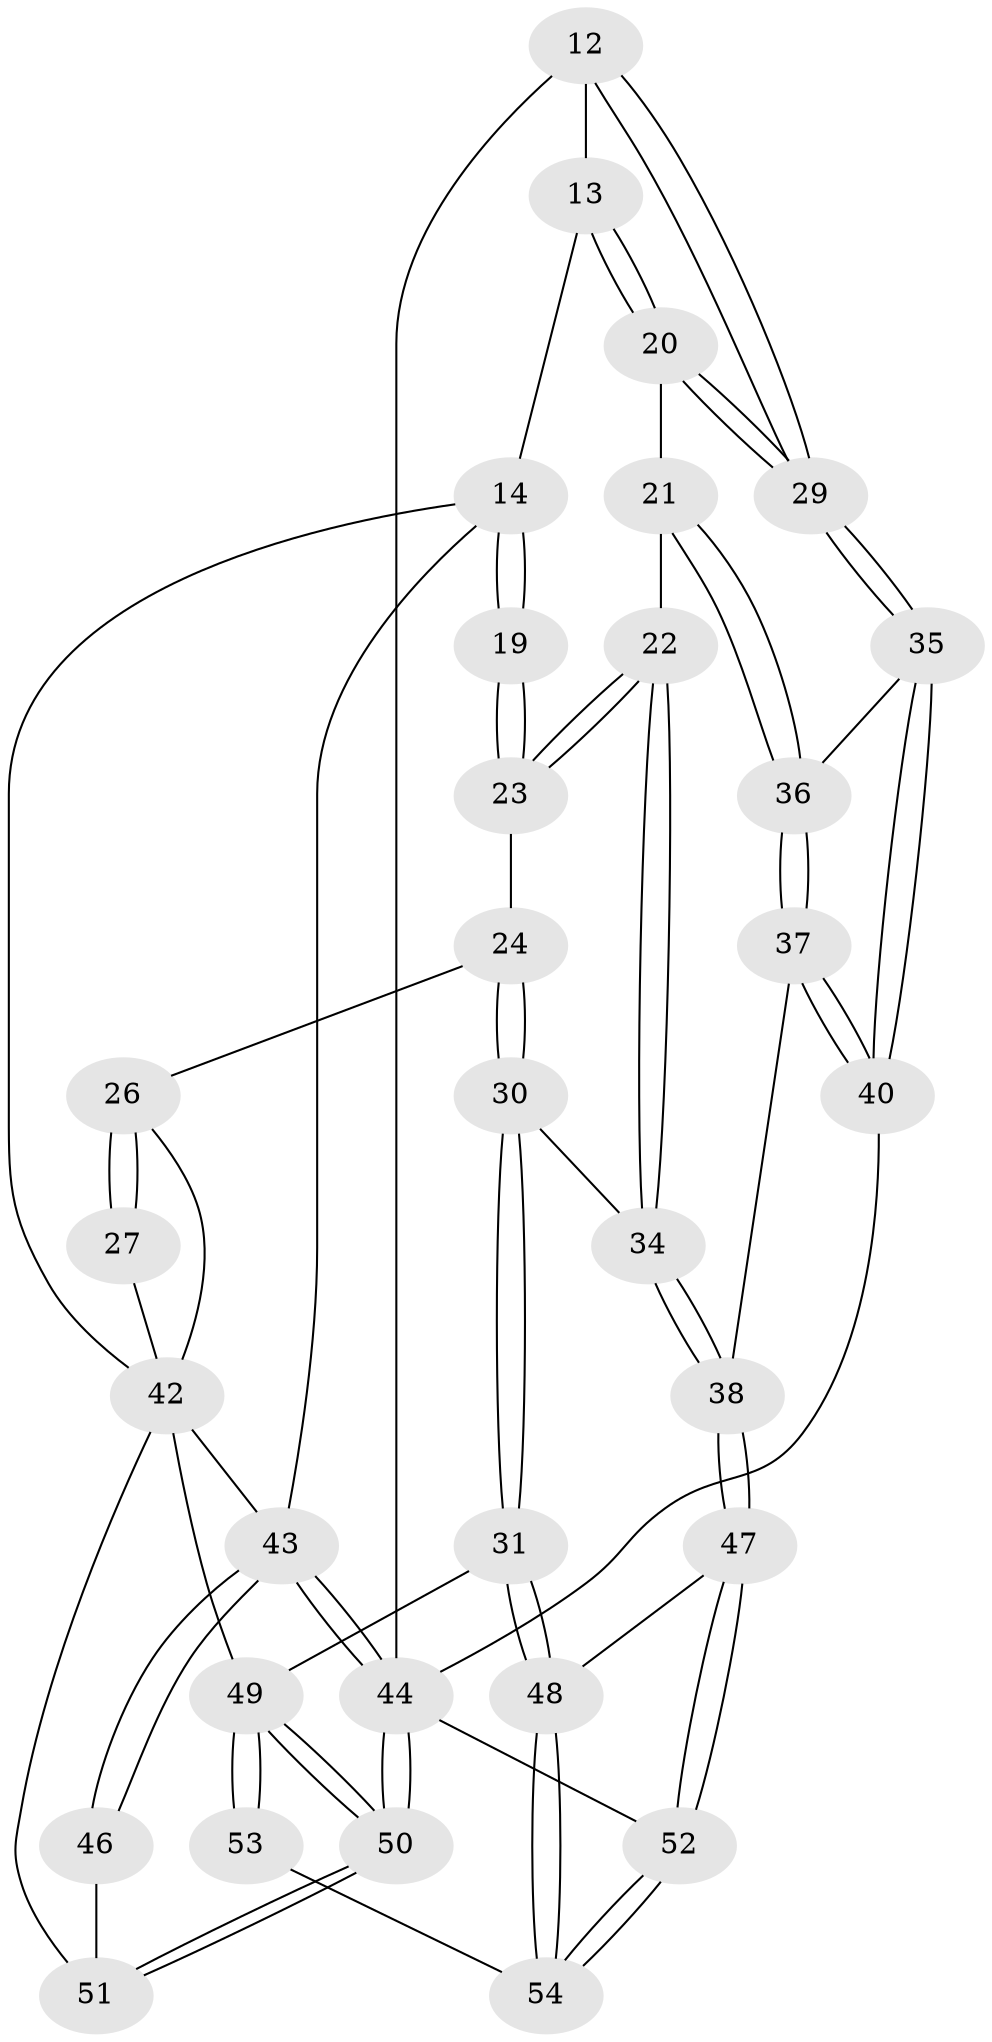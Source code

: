 // original degree distribution, {3: 0.037037037037037035, 4: 0.24074074074074073, 5: 0.5185185185185185, 6: 0.2037037037037037}
// Generated by graph-tools (version 1.1) at 2025/06/03/04/25 22:06:36]
// undirected, 32 vertices, 77 edges
graph export_dot {
graph [start="1"]
  node [color=gray90,style=filled];
  12 [pos="+1+0",super="+3"];
  13 [pos="+0.7989610729993301+0.3343170738955367",super="+9"];
  14 [pos="+0.25854158913055153+0.2458427494054067",super="+7+10"];
  19 [pos="+0.5120927711316172+0.3363578078459407"];
  20 [pos="+0.7937569183440917+0.383704762200818"];
  21 [pos="+0.7842032940150726+0.402231250844574"];
  22 [pos="+0.7213525926749691+0.43899530781059476"];
  23 [pos="+0.5146928040876817+0.3638123098563211"];
  24 [pos="+0.4556339123827885+0.426977230709605"];
  26 [pos="+0.253683947543392+0.33319745504647824",super="+25"];
  27 [pos="+0.3309295192601824+0.5041812691046943"];
  29 [pos="+1+0.40143581768812536"];
  30 [pos="+0.4904050871261642+0.573183682721229"];
  31 [pos="+0.3202125367583327+0.7429199280709594"];
  34 [pos="+0.6624089982893167+0.6194939449752928"];
  35 [pos="+1+0.5404991108805763"];
  36 [pos="+0.9007237993246691+0.5388066368952059"];
  37 [pos="+0.8370767934927926+0.7405527519475043"];
  38 [pos="+0.7042395574787913+0.7430871166602632"];
  40 [pos="+1+0.946965067402837"];
  42 [pos="+0.19958122292061667+0.7208698933632619",super="+17+28"];
  43 [pos="+0+0.8185255042512491",super="+18+11+8"];
  44 [pos="+0+1",super="+4+39"];
  46 [pos="+0+0.8083988790609433"];
  47 [pos="+0.6514167054774296+0.8113797720410885"];
  48 [pos="+0.5706837202157953+0.8300674110459216"];
  49 [pos="+0.08282521369071771+1",super="+41+33+32"];
  50 [pos="+0.06644120720590656+1"];
  51 [pos="+0.11083110543961688+0.9139461940320868",super="+45"];
  52 [pos="+0.859536713881458+1"];
  53 [pos="+0.36886137636390276+1"];
  54 [pos="+0.4030269811729099+1"];
  12 -- 13 [weight=2];
  12 -- 29;
  12 -- 29;
  12 -- 44 [weight=2];
  13 -- 20;
  13 -- 20;
  13 -- 14 [weight=2];
  14 -- 19 [weight=2];
  14 -- 19;
  14 -- 43;
  14 -- 42;
  19 -- 23;
  19 -- 23;
  20 -- 21;
  20 -- 29;
  20 -- 29;
  21 -- 22;
  21 -- 36;
  21 -- 36;
  22 -- 23;
  22 -- 23;
  22 -- 34;
  22 -- 34;
  23 -- 24;
  24 -- 30;
  24 -- 30;
  24 -- 26;
  26 -- 27 [weight=2];
  26 -- 27;
  26 -- 42;
  27 -- 42;
  29 -- 35;
  29 -- 35;
  30 -- 31;
  30 -- 31;
  30 -- 34;
  31 -- 48;
  31 -- 48;
  31 -- 49;
  34 -- 38;
  34 -- 38;
  35 -- 36;
  35 -- 40;
  35 -- 40;
  36 -- 37;
  36 -- 37;
  37 -- 38;
  37 -- 40;
  37 -- 40;
  38 -- 47;
  38 -- 47;
  40 -- 44;
  42 -- 51;
  42 -- 49 [weight=2];
  42 -- 43;
  43 -- 44 [weight=3];
  43 -- 44;
  43 -- 46;
  43 -- 46;
  44 -- 50;
  44 -- 50;
  44 -- 52;
  46 -- 51 [weight=2];
  47 -- 48;
  47 -- 52;
  47 -- 52;
  48 -- 54;
  48 -- 54;
  49 -- 50;
  49 -- 50;
  49 -- 53 [weight=2];
  49 -- 53;
  50 -- 51;
  50 -- 51;
  52 -- 54;
  52 -- 54;
  53 -- 54;
}
